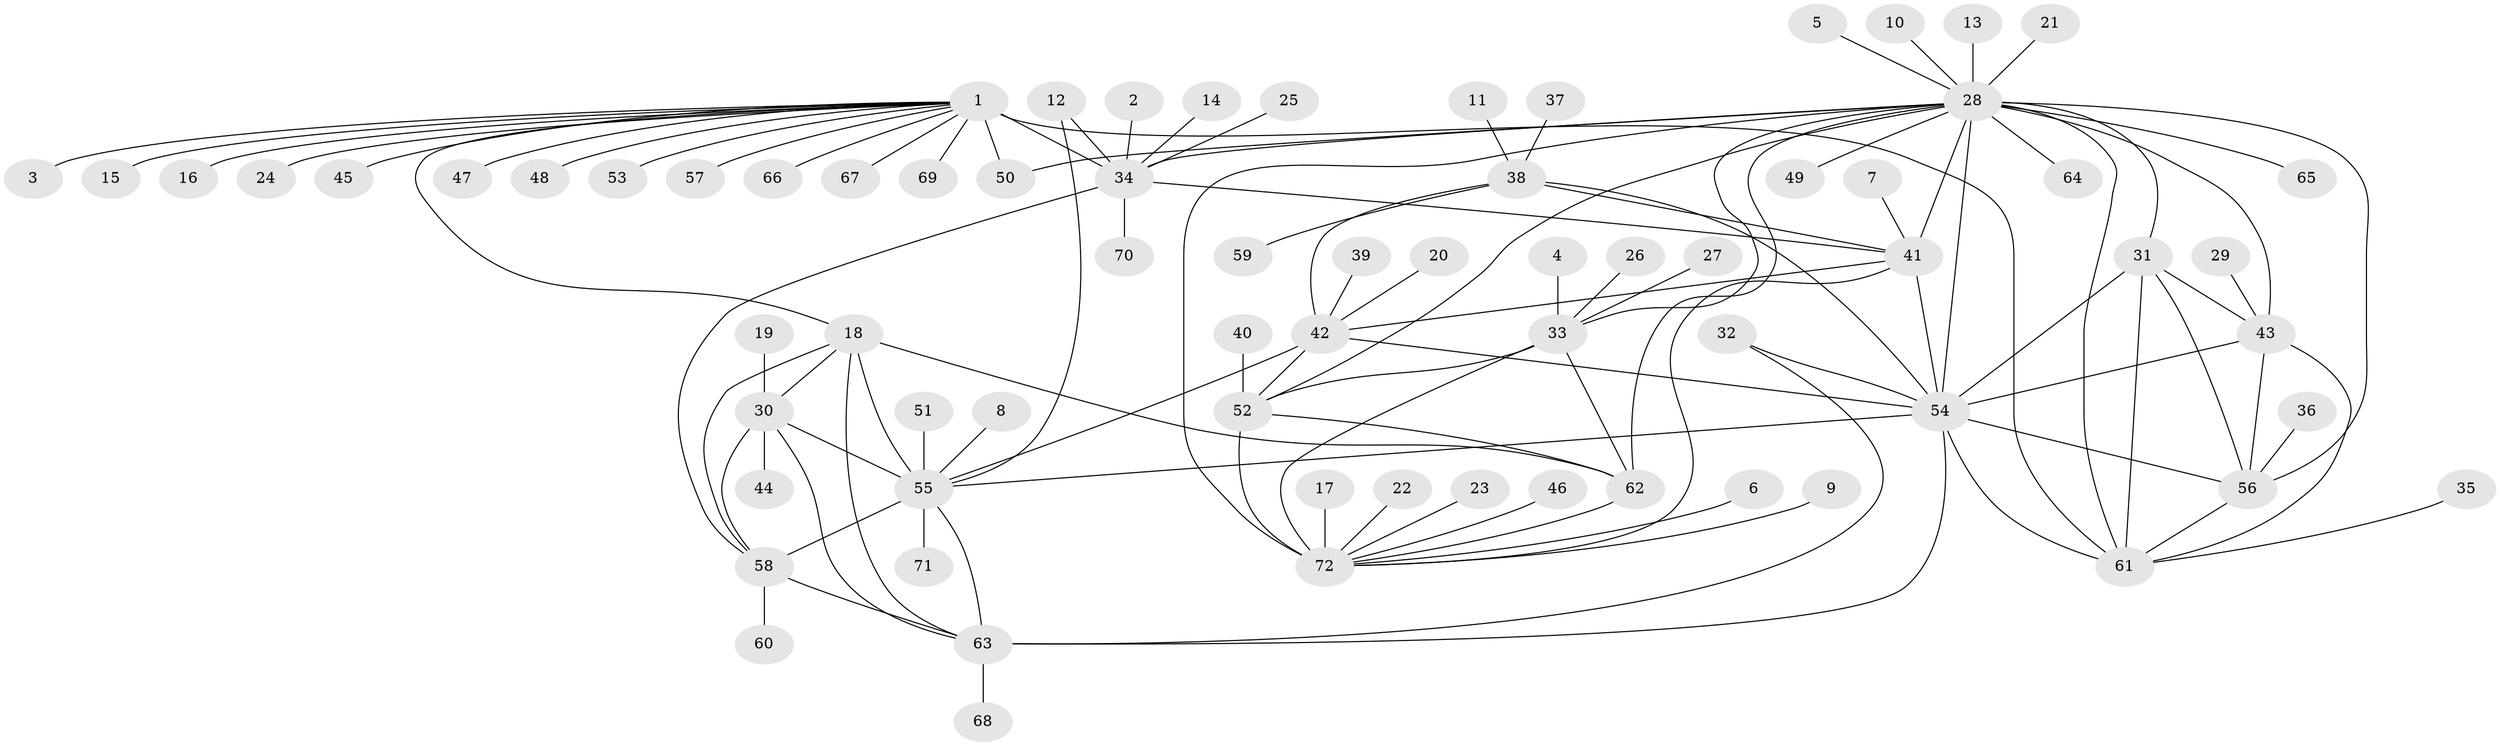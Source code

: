 // original degree distribution, {10: 0.055944055944055944, 9: 0.04195804195804196, 8: 0.027972027972027972, 11: 0.04195804195804196, 7: 0.03496503496503497, 14: 0.006993006993006993, 15: 0.006993006993006993, 6: 0.013986013986013986, 12: 0.013986013986013986, 3: 0.02097902097902098, 1: 0.5944055944055944, 2: 0.13986013986013987}
// Generated by graph-tools (version 1.1) at 2025/50/03/09/25 03:50:38]
// undirected, 72 vertices, 109 edges
graph export_dot {
graph [start="1"]
  node [color=gray90,style=filled];
  1;
  2;
  3;
  4;
  5;
  6;
  7;
  8;
  9;
  10;
  11;
  12;
  13;
  14;
  15;
  16;
  17;
  18;
  19;
  20;
  21;
  22;
  23;
  24;
  25;
  26;
  27;
  28;
  29;
  30;
  31;
  32;
  33;
  34;
  35;
  36;
  37;
  38;
  39;
  40;
  41;
  42;
  43;
  44;
  45;
  46;
  47;
  48;
  49;
  50;
  51;
  52;
  53;
  54;
  55;
  56;
  57;
  58;
  59;
  60;
  61;
  62;
  63;
  64;
  65;
  66;
  67;
  68;
  69;
  70;
  71;
  72;
  1 -- 3 [weight=1.0];
  1 -- 15 [weight=1.0];
  1 -- 16 [weight=1.0];
  1 -- 18 [weight=1.0];
  1 -- 24 [weight=1.0];
  1 -- 34 [weight=12.0];
  1 -- 45 [weight=1.0];
  1 -- 47 [weight=1.0];
  1 -- 48 [weight=1.0];
  1 -- 50 [weight=1.0];
  1 -- 53 [weight=1.0];
  1 -- 57 [weight=1.0];
  1 -- 61 [weight=1.0];
  1 -- 66 [weight=1.0];
  1 -- 67 [weight=1.0];
  1 -- 69 [weight=1.0];
  2 -- 34 [weight=1.0];
  4 -- 33 [weight=1.0];
  5 -- 28 [weight=1.0];
  6 -- 72 [weight=1.0];
  7 -- 41 [weight=1.0];
  8 -- 55 [weight=1.0];
  9 -- 72 [weight=1.0];
  10 -- 28 [weight=1.0];
  11 -- 38 [weight=1.0];
  12 -- 34 [weight=1.0];
  12 -- 55 [weight=1.0];
  13 -- 28 [weight=2.0];
  14 -- 34 [weight=1.0];
  17 -- 72 [weight=1.0];
  18 -- 30 [weight=1.0];
  18 -- 55 [weight=3.0];
  18 -- 58 [weight=1.0];
  18 -- 62 [weight=1.0];
  18 -- 63 [weight=1.0];
  19 -- 30 [weight=1.0];
  20 -- 42 [weight=1.0];
  21 -- 28 [weight=1.0];
  22 -- 72 [weight=1.0];
  23 -- 72 [weight=1.0];
  25 -- 34 [weight=1.0];
  26 -- 33 [weight=1.0];
  27 -- 33 [weight=1.0];
  28 -- 31 [weight=2.0];
  28 -- 33 [weight=1.0];
  28 -- 34 [weight=1.0];
  28 -- 41 [weight=1.0];
  28 -- 43 [weight=2.0];
  28 -- 49 [weight=1.0];
  28 -- 50 [weight=1.0];
  28 -- 52 [weight=1.0];
  28 -- 54 [weight=2.0];
  28 -- 56 [weight=2.0];
  28 -- 61 [weight=2.0];
  28 -- 62 [weight=1.0];
  28 -- 64 [weight=1.0];
  28 -- 65 [weight=1.0];
  28 -- 72 [weight=3.0];
  29 -- 43 [weight=1.0];
  30 -- 44 [weight=1.0];
  30 -- 55 [weight=3.0];
  30 -- 58 [weight=1.0];
  30 -- 63 [weight=1.0];
  31 -- 43 [weight=1.0];
  31 -- 54 [weight=1.0];
  31 -- 56 [weight=1.0];
  31 -- 61 [weight=1.0];
  32 -- 54 [weight=1.0];
  32 -- 63 [weight=1.0];
  33 -- 52 [weight=1.0];
  33 -- 62 [weight=1.0];
  33 -- 72 [weight=3.0];
  34 -- 41 [weight=1.0];
  34 -- 58 [weight=1.0];
  34 -- 70 [weight=1.0];
  35 -- 61 [weight=1.0];
  36 -- 56 [weight=1.0];
  37 -- 38 [weight=1.0];
  38 -- 41 [weight=4.0];
  38 -- 42 [weight=4.0];
  38 -- 54 [weight=4.0];
  38 -- 59 [weight=1.0];
  39 -- 42 [weight=1.0];
  40 -- 52 [weight=1.0];
  41 -- 42 [weight=1.0];
  41 -- 54 [weight=1.0];
  41 -- 72 [weight=1.0];
  42 -- 52 [weight=1.0];
  42 -- 54 [weight=1.0];
  42 -- 55 [weight=1.0];
  43 -- 54 [weight=1.0];
  43 -- 56 [weight=1.0];
  43 -- 61 [weight=1.0];
  46 -- 72 [weight=1.0];
  51 -- 55 [weight=1.0];
  52 -- 62 [weight=1.0];
  52 -- 72 [weight=3.0];
  54 -- 55 [weight=1.0];
  54 -- 56 [weight=1.0];
  54 -- 61 [weight=1.0];
  54 -- 63 [weight=1.0];
  55 -- 58 [weight=3.0];
  55 -- 63 [weight=3.0];
  55 -- 71 [weight=1.0];
  56 -- 61 [weight=1.0];
  58 -- 60 [weight=1.0];
  58 -- 63 [weight=1.0];
  62 -- 72 [weight=3.0];
  63 -- 68 [weight=1.0];
}
